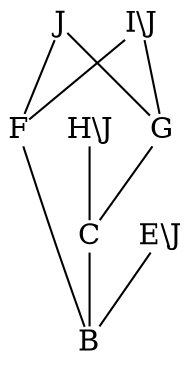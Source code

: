 digraph BundleClosure__Taxonomy {
    rankdir = BT

    G [
        fontsize = 14,
        shape = plain,
        label = G
    ]

    J [
        fontsize = 14,
        shape = plain,
        label = J
    ]

    "I\\J" [
        fontsize = 14,
        shape = plain,
        label = "I\\J"
    ]

    C [
        fontsize = 14,
        shape = plain,
        label = C
    ]

    "H\\J" [
        fontsize = 14,
        shape = plain,
        label = "H\\J"
    ]

    F [
        fontsize = 14,
        shape = plain,
        label = F
    ]

    B [
        fontsize = 14,
        shape = plain,
        label = B
    ]

    "E\\J" [
        fontsize = 14,
        shape = plain,
        label = "E\\J"
    ]

    G -> J [
        arrowhead = none,
        fontsize = 8
    ]

    G -> "I\\J" [
        arrowhead = none,
        fontsize = 8
    ]

    C -> G [
        arrowhead = none,
        fontsize = 8
    ]

    C -> "H\\J" [
        arrowhead = none,
        fontsize = 8
    ]

    F -> J [
        arrowhead = none,
        fontsize = 8
    ]

    F -> "I\\J" [
        arrowhead = none,
        fontsize = 8
    ]

    B -> C [
        arrowhead = none,
        fontsize = 8
    ]

    B -> F [
        arrowhead = none,
        fontsize = 8
    ]

    B -> "E\\J" [
        arrowhead = none,
        fontsize = 8
    ]
}